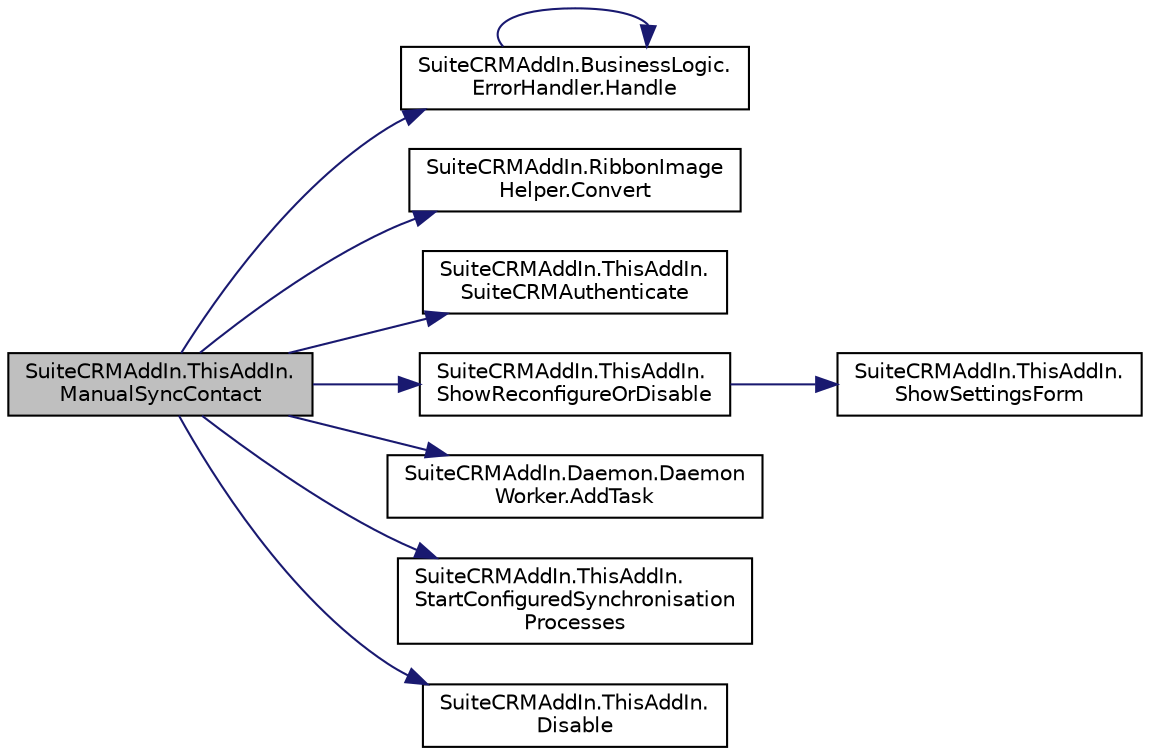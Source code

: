 digraph "SuiteCRMAddIn.ThisAddIn.ManualSyncContact"
{
  edge [fontname="Helvetica",fontsize="10",labelfontname="Helvetica",labelfontsize="10"];
  node [fontname="Helvetica",fontsize="10",shape=record];
  rankdir="LR";
  Node55 [label="SuiteCRMAddIn.ThisAddIn.\lManualSyncContact",height=0.2,width=0.4,color="black", fillcolor="grey75", style="filled", fontcolor="black"];
  Node55 -> Node56 [color="midnightblue",fontsize="10",style="solid",fontname="Helvetica"];
  Node56 [label="SuiteCRMAddIn.BusinessLogic.\lErrorHandler.Handle",height=0.2,width=0.4,color="black", fillcolor="white", style="filled",URL="$class_suite_c_r_m_add_in_1_1_business_logic_1_1_error_handler.html#aa5ac5699b0099c7a812a895751df5e07"];
  Node56 -> Node56 [color="midnightblue",fontsize="10",style="solid",fontname="Helvetica"];
  Node55 -> Node57 [color="midnightblue",fontsize="10",style="solid",fontname="Helvetica"];
  Node57 [label="SuiteCRMAddIn.RibbonImage\lHelper.Convert",height=0.2,width=0.4,color="black", fillcolor="white", style="filled",URL="$class_suite_c_r_m_add_in_1_1_ribbon_image_helper.html#ab6c37f7066ccafd90143fe3803cb3c8b"];
  Node55 -> Node58 [color="midnightblue",fontsize="10",style="solid",fontname="Helvetica"];
  Node58 [label="SuiteCRMAddIn.ThisAddIn.\lSuiteCRMAuthenticate",height=0.2,width=0.4,color="black", fillcolor="white", style="filled",URL="$class_suite_c_r_m_add_in_1_1_this_add_in.html#a7079a786abcf4e8a54fe271e79838ff1"];
  Node55 -> Node59 [color="midnightblue",fontsize="10",style="solid",fontname="Helvetica"];
  Node59 [label="SuiteCRMAddIn.ThisAddIn.\lShowReconfigureOrDisable",height=0.2,width=0.4,color="black", fillcolor="white", style="filled",URL="$class_suite_c_r_m_add_in_1_1_this_add_in.html#a5a59515dac58ee4eb1169adf2f3d597b",tooltip="Show the reconfigure or disable dialogue with this summary of the problem. "];
  Node59 -> Node60 [color="midnightblue",fontsize="10",style="solid",fontname="Helvetica"];
  Node60 [label="SuiteCRMAddIn.ThisAddIn.\lShowSettingsForm",height=0.2,width=0.4,color="black", fillcolor="white", style="filled",URL="$class_suite_c_r_m_add_in_1_1_this_add_in.html#a8e4511bd9e35cdd0b86024d96341990b"];
  Node55 -> Node61 [color="midnightblue",fontsize="10",style="solid",fontname="Helvetica"];
  Node61 [label="SuiteCRMAddIn.Daemon.Daemon\lWorker.AddTask",height=0.2,width=0.4,color="black", fillcolor="white", style="filled",URL="$class_suite_c_r_m_add_in_1_1_daemon_1_1_daemon_worker.html#a759291681be3f2fd27ee7e82f0547fb6",tooltip="Add a task to my queue. "];
  Node55 -> Node62 [color="midnightblue",fontsize="10",style="solid",fontname="Helvetica"];
  Node62 [label="SuiteCRMAddIn.ThisAddIn.\lStartConfiguredSynchronisation\lProcesses",height=0.2,width=0.4,color="black", fillcolor="white", style="filled",URL="$class_suite_c_r_m_add_in_1_1_this_add_in.html#a64093b46d58d23f3bb0e866e299745ba",tooltip="Start all synchronisation processes that are configured, if they are not already running. "];
  Node55 -> Node63 [color="midnightblue",fontsize="10",style="solid",fontname="Helvetica"];
  Node63 [label="SuiteCRMAddIn.ThisAddIn.\lDisable",height=0.2,width=0.4,color="black", fillcolor="white", style="filled",URL="$class_suite_c_r_m_add_in_1_1_this_add_in.html#a98cbecd9f92c5928ca248bc4b40b6b62"];
}
